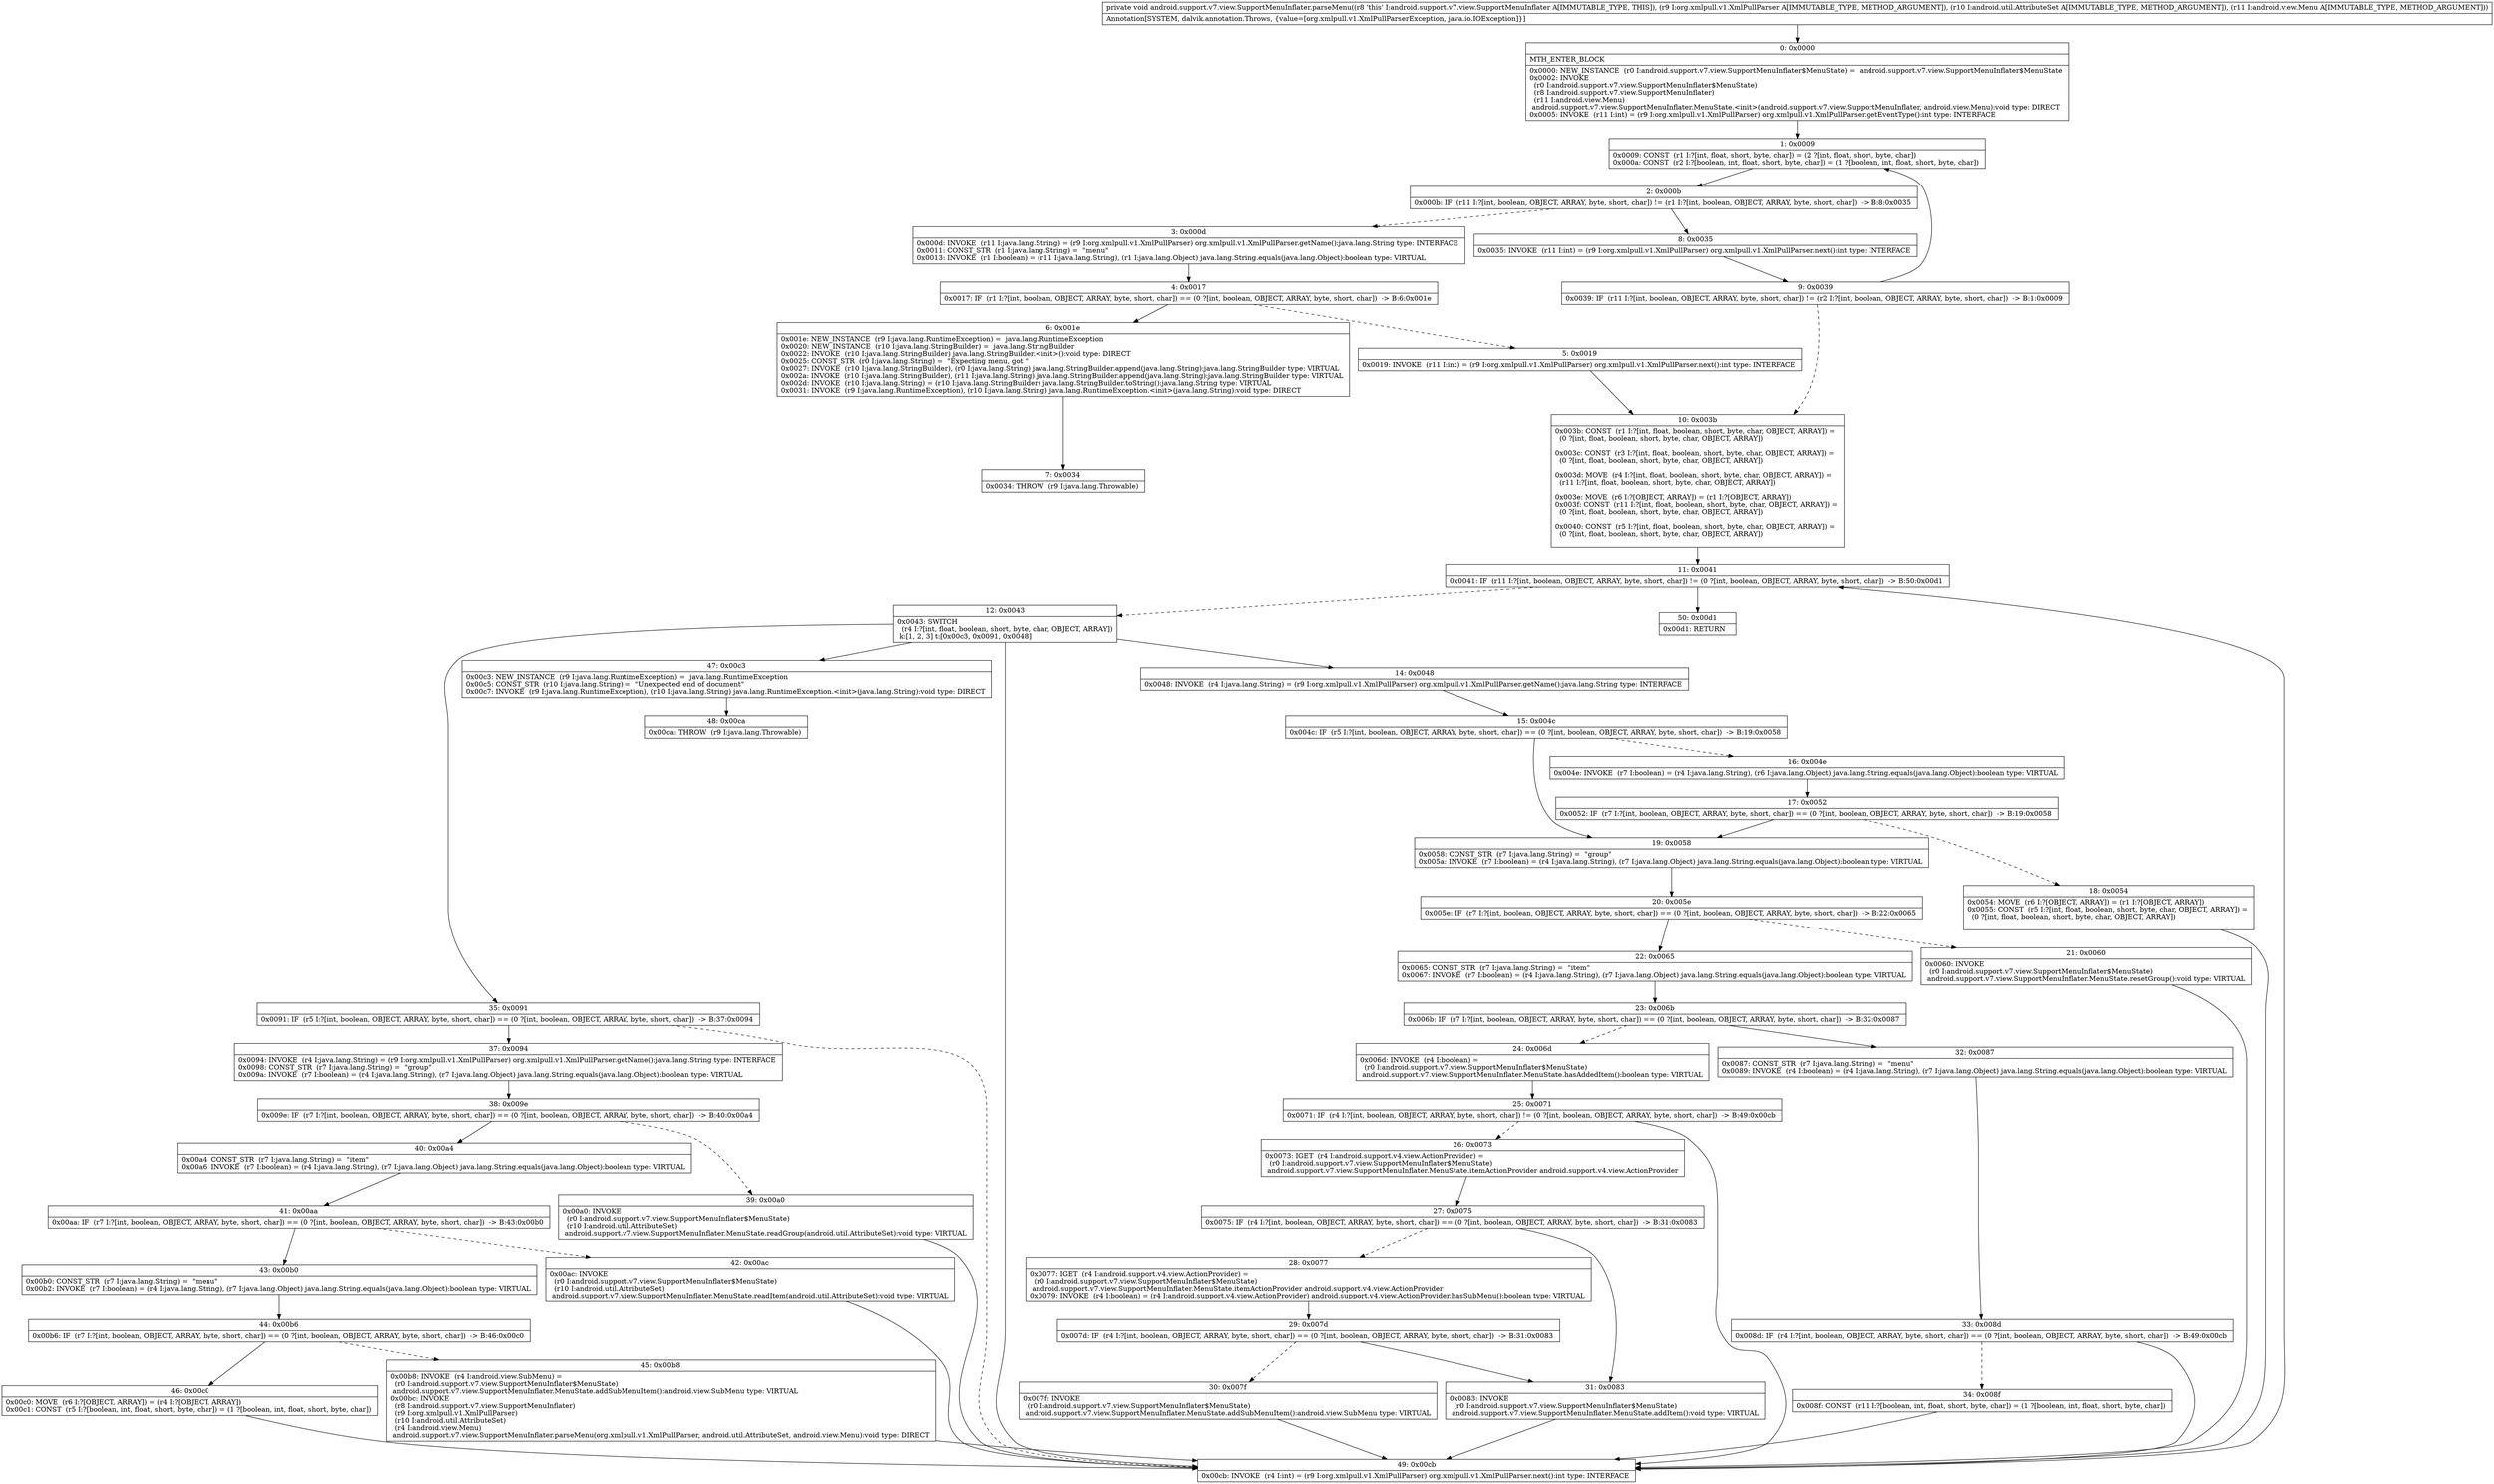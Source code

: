 digraph "CFG forandroid.support.v7.view.SupportMenuInflater.parseMenu(Lorg\/xmlpull\/v1\/XmlPullParser;Landroid\/util\/AttributeSet;Landroid\/view\/Menu;)V" {
Node_0 [shape=record,label="{0\:\ 0x0000|MTH_ENTER_BLOCK\l|0x0000: NEW_INSTANCE  (r0 I:android.support.v7.view.SupportMenuInflater$MenuState) =  android.support.v7.view.SupportMenuInflater$MenuState \l0x0002: INVOKE  \l  (r0 I:android.support.v7.view.SupportMenuInflater$MenuState)\l  (r8 I:android.support.v7.view.SupportMenuInflater)\l  (r11 I:android.view.Menu)\l android.support.v7.view.SupportMenuInflater.MenuState.\<init\>(android.support.v7.view.SupportMenuInflater, android.view.Menu):void type: DIRECT \l0x0005: INVOKE  (r11 I:int) = (r9 I:org.xmlpull.v1.XmlPullParser) org.xmlpull.v1.XmlPullParser.getEventType():int type: INTERFACE \l}"];
Node_1 [shape=record,label="{1\:\ 0x0009|0x0009: CONST  (r1 I:?[int, float, short, byte, char]) = (2 ?[int, float, short, byte, char]) \l0x000a: CONST  (r2 I:?[boolean, int, float, short, byte, char]) = (1 ?[boolean, int, float, short, byte, char]) \l}"];
Node_2 [shape=record,label="{2\:\ 0x000b|0x000b: IF  (r11 I:?[int, boolean, OBJECT, ARRAY, byte, short, char]) != (r1 I:?[int, boolean, OBJECT, ARRAY, byte, short, char])  \-\> B:8:0x0035 \l}"];
Node_3 [shape=record,label="{3\:\ 0x000d|0x000d: INVOKE  (r11 I:java.lang.String) = (r9 I:org.xmlpull.v1.XmlPullParser) org.xmlpull.v1.XmlPullParser.getName():java.lang.String type: INTERFACE \l0x0011: CONST_STR  (r1 I:java.lang.String) =  \"menu\" \l0x0013: INVOKE  (r1 I:boolean) = (r11 I:java.lang.String), (r1 I:java.lang.Object) java.lang.String.equals(java.lang.Object):boolean type: VIRTUAL \l}"];
Node_4 [shape=record,label="{4\:\ 0x0017|0x0017: IF  (r1 I:?[int, boolean, OBJECT, ARRAY, byte, short, char]) == (0 ?[int, boolean, OBJECT, ARRAY, byte, short, char])  \-\> B:6:0x001e \l}"];
Node_5 [shape=record,label="{5\:\ 0x0019|0x0019: INVOKE  (r11 I:int) = (r9 I:org.xmlpull.v1.XmlPullParser) org.xmlpull.v1.XmlPullParser.next():int type: INTERFACE \l}"];
Node_6 [shape=record,label="{6\:\ 0x001e|0x001e: NEW_INSTANCE  (r9 I:java.lang.RuntimeException) =  java.lang.RuntimeException \l0x0020: NEW_INSTANCE  (r10 I:java.lang.StringBuilder) =  java.lang.StringBuilder \l0x0022: INVOKE  (r10 I:java.lang.StringBuilder) java.lang.StringBuilder.\<init\>():void type: DIRECT \l0x0025: CONST_STR  (r0 I:java.lang.String) =  \"Expecting menu, got \" \l0x0027: INVOKE  (r10 I:java.lang.StringBuilder), (r0 I:java.lang.String) java.lang.StringBuilder.append(java.lang.String):java.lang.StringBuilder type: VIRTUAL \l0x002a: INVOKE  (r10 I:java.lang.StringBuilder), (r11 I:java.lang.String) java.lang.StringBuilder.append(java.lang.String):java.lang.StringBuilder type: VIRTUAL \l0x002d: INVOKE  (r10 I:java.lang.String) = (r10 I:java.lang.StringBuilder) java.lang.StringBuilder.toString():java.lang.String type: VIRTUAL \l0x0031: INVOKE  (r9 I:java.lang.RuntimeException), (r10 I:java.lang.String) java.lang.RuntimeException.\<init\>(java.lang.String):void type: DIRECT \l}"];
Node_7 [shape=record,label="{7\:\ 0x0034|0x0034: THROW  (r9 I:java.lang.Throwable) \l}"];
Node_8 [shape=record,label="{8\:\ 0x0035|0x0035: INVOKE  (r11 I:int) = (r9 I:org.xmlpull.v1.XmlPullParser) org.xmlpull.v1.XmlPullParser.next():int type: INTERFACE \l}"];
Node_9 [shape=record,label="{9\:\ 0x0039|0x0039: IF  (r11 I:?[int, boolean, OBJECT, ARRAY, byte, short, char]) != (r2 I:?[int, boolean, OBJECT, ARRAY, byte, short, char])  \-\> B:1:0x0009 \l}"];
Node_10 [shape=record,label="{10\:\ 0x003b|0x003b: CONST  (r1 I:?[int, float, boolean, short, byte, char, OBJECT, ARRAY]) = \l  (0 ?[int, float, boolean, short, byte, char, OBJECT, ARRAY])\l \l0x003c: CONST  (r3 I:?[int, float, boolean, short, byte, char, OBJECT, ARRAY]) = \l  (0 ?[int, float, boolean, short, byte, char, OBJECT, ARRAY])\l \l0x003d: MOVE  (r4 I:?[int, float, boolean, short, byte, char, OBJECT, ARRAY]) = \l  (r11 I:?[int, float, boolean, short, byte, char, OBJECT, ARRAY])\l \l0x003e: MOVE  (r6 I:?[OBJECT, ARRAY]) = (r1 I:?[OBJECT, ARRAY]) \l0x003f: CONST  (r11 I:?[int, float, boolean, short, byte, char, OBJECT, ARRAY]) = \l  (0 ?[int, float, boolean, short, byte, char, OBJECT, ARRAY])\l \l0x0040: CONST  (r5 I:?[int, float, boolean, short, byte, char, OBJECT, ARRAY]) = \l  (0 ?[int, float, boolean, short, byte, char, OBJECT, ARRAY])\l \l}"];
Node_11 [shape=record,label="{11\:\ 0x0041|0x0041: IF  (r11 I:?[int, boolean, OBJECT, ARRAY, byte, short, char]) != (0 ?[int, boolean, OBJECT, ARRAY, byte, short, char])  \-\> B:50:0x00d1 \l}"];
Node_12 [shape=record,label="{12\:\ 0x0043|0x0043: SWITCH  \l  (r4 I:?[int, float, boolean, short, byte, char, OBJECT, ARRAY])\l k:[1, 2, 3] t:[0x00c3, 0x0091, 0x0048] \l}"];
Node_14 [shape=record,label="{14\:\ 0x0048|0x0048: INVOKE  (r4 I:java.lang.String) = (r9 I:org.xmlpull.v1.XmlPullParser) org.xmlpull.v1.XmlPullParser.getName():java.lang.String type: INTERFACE \l}"];
Node_15 [shape=record,label="{15\:\ 0x004c|0x004c: IF  (r5 I:?[int, boolean, OBJECT, ARRAY, byte, short, char]) == (0 ?[int, boolean, OBJECT, ARRAY, byte, short, char])  \-\> B:19:0x0058 \l}"];
Node_16 [shape=record,label="{16\:\ 0x004e|0x004e: INVOKE  (r7 I:boolean) = (r4 I:java.lang.String), (r6 I:java.lang.Object) java.lang.String.equals(java.lang.Object):boolean type: VIRTUAL \l}"];
Node_17 [shape=record,label="{17\:\ 0x0052|0x0052: IF  (r7 I:?[int, boolean, OBJECT, ARRAY, byte, short, char]) == (0 ?[int, boolean, OBJECT, ARRAY, byte, short, char])  \-\> B:19:0x0058 \l}"];
Node_18 [shape=record,label="{18\:\ 0x0054|0x0054: MOVE  (r6 I:?[OBJECT, ARRAY]) = (r1 I:?[OBJECT, ARRAY]) \l0x0055: CONST  (r5 I:?[int, float, boolean, short, byte, char, OBJECT, ARRAY]) = \l  (0 ?[int, float, boolean, short, byte, char, OBJECT, ARRAY])\l \l}"];
Node_19 [shape=record,label="{19\:\ 0x0058|0x0058: CONST_STR  (r7 I:java.lang.String) =  \"group\" \l0x005a: INVOKE  (r7 I:boolean) = (r4 I:java.lang.String), (r7 I:java.lang.Object) java.lang.String.equals(java.lang.Object):boolean type: VIRTUAL \l}"];
Node_20 [shape=record,label="{20\:\ 0x005e|0x005e: IF  (r7 I:?[int, boolean, OBJECT, ARRAY, byte, short, char]) == (0 ?[int, boolean, OBJECT, ARRAY, byte, short, char])  \-\> B:22:0x0065 \l}"];
Node_21 [shape=record,label="{21\:\ 0x0060|0x0060: INVOKE  \l  (r0 I:android.support.v7.view.SupportMenuInflater$MenuState)\l android.support.v7.view.SupportMenuInflater.MenuState.resetGroup():void type: VIRTUAL \l}"];
Node_22 [shape=record,label="{22\:\ 0x0065|0x0065: CONST_STR  (r7 I:java.lang.String) =  \"item\" \l0x0067: INVOKE  (r7 I:boolean) = (r4 I:java.lang.String), (r7 I:java.lang.Object) java.lang.String.equals(java.lang.Object):boolean type: VIRTUAL \l}"];
Node_23 [shape=record,label="{23\:\ 0x006b|0x006b: IF  (r7 I:?[int, boolean, OBJECT, ARRAY, byte, short, char]) == (0 ?[int, boolean, OBJECT, ARRAY, byte, short, char])  \-\> B:32:0x0087 \l}"];
Node_24 [shape=record,label="{24\:\ 0x006d|0x006d: INVOKE  (r4 I:boolean) = \l  (r0 I:android.support.v7.view.SupportMenuInflater$MenuState)\l android.support.v7.view.SupportMenuInflater.MenuState.hasAddedItem():boolean type: VIRTUAL \l}"];
Node_25 [shape=record,label="{25\:\ 0x0071|0x0071: IF  (r4 I:?[int, boolean, OBJECT, ARRAY, byte, short, char]) != (0 ?[int, boolean, OBJECT, ARRAY, byte, short, char])  \-\> B:49:0x00cb \l}"];
Node_26 [shape=record,label="{26\:\ 0x0073|0x0073: IGET  (r4 I:android.support.v4.view.ActionProvider) = \l  (r0 I:android.support.v7.view.SupportMenuInflater$MenuState)\l android.support.v7.view.SupportMenuInflater.MenuState.itemActionProvider android.support.v4.view.ActionProvider \l}"];
Node_27 [shape=record,label="{27\:\ 0x0075|0x0075: IF  (r4 I:?[int, boolean, OBJECT, ARRAY, byte, short, char]) == (0 ?[int, boolean, OBJECT, ARRAY, byte, short, char])  \-\> B:31:0x0083 \l}"];
Node_28 [shape=record,label="{28\:\ 0x0077|0x0077: IGET  (r4 I:android.support.v4.view.ActionProvider) = \l  (r0 I:android.support.v7.view.SupportMenuInflater$MenuState)\l android.support.v7.view.SupportMenuInflater.MenuState.itemActionProvider android.support.v4.view.ActionProvider \l0x0079: INVOKE  (r4 I:boolean) = (r4 I:android.support.v4.view.ActionProvider) android.support.v4.view.ActionProvider.hasSubMenu():boolean type: VIRTUAL \l}"];
Node_29 [shape=record,label="{29\:\ 0x007d|0x007d: IF  (r4 I:?[int, boolean, OBJECT, ARRAY, byte, short, char]) == (0 ?[int, boolean, OBJECT, ARRAY, byte, short, char])  \-\> B:31:0x0083 \l}"];
Node_30 [shape=record,label="{30\:\ 0x007f|0x007f: INVOKE  \l  (r0 I:android.support.v7.view.SupportMenuInflater$MenuState)\l android.support.v7.view.SupportMenuInflater.MenuState.addSubMenuItem():android.view.SubMenu type: VIRTUAL \l}"];
Node_31 [shape=record,label="{31\:\ 0x0083|0x0083: INVOKE  \l  (r0 I:android.support.v7.view.SupportMenuInflater$MenuState)\l android.support.v7.view.SupportMenuInflater.MenuState.addItem():void type: VIRTUAL \l}"];
Node_32 [shape=record,label="{32\:\ 0x0087|0x0087: CONST_STR  (r7 I:java.lang.String) =  \"menu\" \l0x0089: INVOKE  (r4 I:boolean) = (r4 I:java.lang.String), (r7 I:java.lang.Object) java.lang.String.equals(java.lang.Object):boolean type: VIRTUAL \l}"];
Node_33 [shape=record,label="{33\:\ 0x008d|0x008d: IF  (r4 I:?[int, boolean, OBJECT, ARRAY, byte, short, char]) == (0 ?[int, boolean, OBJECT, ARRAY, byte, short, char])  \-\> B:49:0x00cb \l}"];
Node_34 [shape=record,label="{34\:\ 0x008f|0x008f: CONST  (r11 I:?[boolean, int, float, short, byte, char]) = (1 ?[boolean, int, float, short, byte, char]) \l}"];
Node_35 [shape=record,label="{35\:\ 0x0091|0x0091: IF  (r5 I:?[int, boolean, OBJECT, ARRAY, byte, short, char]) == (0 ?[int, boolean, OBJECT, ARRAY, byte, short, char])  \-\> B:37:0x0094 \l}"];
Node_37 [shape=record,label="{37\:\ 0x0094|0x0094: INVOKE  (r4 I:java.lang.String) = (r9 I:org.xmlpull.v1.XmlPullParser) org.xmlpull.v1.XmlPullParser.getName():java.lang.String type: INTERFACE \l0x0098: CONST_STR  (r7 I:java.lang.String) =  \"group\" \l0x009a: INVOKE  (r7 I:boolean) = (r4 I:java.lang.String), (r7 I:java.lang.Object) java.lang.String.equals(java.lang.Object):boolean type: VIRTUAL \l}"];
Node_38 [shape=record,label="{38\:\ 0x009e|0x009e: IF  (r7 I:?[int, boolean, OBJECT, ARRAY, byte, short, char]) == (0 ?[int, boolean, OBJECT, ARRAY, byte, short, char])  \-\> B:40:0x00a4 \l}"];
Node_39 [shape=record,label="{39\:\ 0x00a0|0x00a0: INVOKE  \l  (r0 I:android.support.v7.view.SupportMenuInflater$MenuState)\l  (r10 I:android.util.AttributeSet)\l android.support.v7.view.SupportMenuInflater.MenuState.readGroup(android.util.AttributeSet):void type: VIRTUAL \l}"];
Node_40 [shape=record,label="{40\:\ 0x00a4|0x00a4: CONST_STR  (r7 I:java.lang.String) =  \"item\" \l0x00a6: INVOKE  (r7 I:boolean) = (r4 I:java.lang.String), (r7 I:java.lang.Object) java.lang.String.equals(java.lang.Object):boolean type: VIRTUAL \l}"];
Node_41 [shape=record,label="{41\:\ 0x00aa|0x00aa: IF  (r7 I:?[int, boolean, OBJECT, ARRAY, byte, short, char]) == (0 ?[int, boolean, OBJECT, ARRAY, byte, short, char])  \-\> B:43:0x00b0 \l}"];
Node_42 [shape=record,label="{42\:\ 0x00ac|0x00ac: INVOKE  \l  (r0 I:android.support.v7.view.SupportMenuInflater$MenuState)\l  (r10 I:android.util.AttributeSet)\l android.support.v7.view.SupportMenuInflater.MenuState.readItem(android.util.AttributeSet):void type: VIRTUAL \l}"];
Node_43 [shape=record,label="{43\:\ 0x00b0|0x00b0: CONST_STR  (r7 I:java.lang.String) =  \"menu\" \l0x00b2: INVOKE  (r7 I:boolean) = (r4 I:java.lang.String), (r7 I:java.lang.Object) java.lang.String.equals(java.lang.Object):boolean type: VIRTUAL \l}"];
Node_44 [shape=record,label="{44\:\ 0x00b6|0x00b6: IF  (r7 I:?[int, boolean, OBJECT, ARRAY, byte, short, char]) == (0 ?[int, boolean, OBJECT, ARRAY, byte, short, char])  \-\> B:46:0x00c0 \l}"];
Node_45 [shape=record,label="{45\:\ 0x00b8|0x00b8: INVOKE  (r4 I:android.view.SubMenu) = \l  (r0 I:android.support.v7.view.SupportMenuInflater$MenuState)\l android.support.v7.view.SupportMenuInflater.MenuState.addSubMenuItem():android.view.SubMenu type: VIRTUAL \l0x00bc: INVOKE  \l  (r8 I:android.support.v7.view.SupportMenuInflater)\l  (r9 I:org.xmlpull.v1.XmlPullParser)\l  (r10 I:android.util.AttributeSet)\l  (r4 I:android.view.Menu)\l android.support.v7.view.SupportMenuInflater.parseMenu(org.xmlpull.v1.XmlPullParser, android.util.AttributeSet, android.view.Menu):void type: DIRECT \l}"];
Node_46 [shape=record,label="{46\:\ 0x00c0|0x00c0: MOVE  (r6 I:?[OBJECT, ARRAY]) = (r4 I:?[OBJECT, ARRAY]) \l0x00c1: CONST  (r5 I:?[boolean, int, float, short, byte, char]) = (1 ?[boolean, int, float, short, byte, char]) \l}"];
Node_47 [shape=record,label="{47\:\ 0x00c3|0x00c3: NEW_INSTANCE  (r9 I:java.lang.RuntimeException) =  java.lang.RuntimeException \l0x00c5: CONST_STR  (r10 I:java.lang.String) =  \"Unexpected end of document\" \l0x00c7: INVOKE  (r9 I:java.lang.RuntimeException), (r10 I:java.lang.String) java.lang.RuntimeException.\<init\>(java.lang.String):void type: DIRECT \l}"];
Node_48 [shape=record,label="{48\:\ 0x00ca|0x00ca: THROW  (r9 I:java.lang.Throwable) \l}"];
Node_49 [shape=record,label="{49\:\ 0x00cb|0x00cb: INVOKE  (r4 I:int) = (r9 I:org.xmlpull.v1.XmlPullParser) org.xmlpull.v1.XmlPullParser.next():int type: INTERFACE \l}"];
Node_50 [shape=record,label="{50\:\ 0x00d1|0x00d1: RETURN   \l}"];
MethodNode[shape=record,label="{private void android.support.v7.view.SupportMenuInflater.parseMenu((r8 'this' I:android.support.v7.view.SupportMenuInflater A[IMMUTABLE_TYPE, THIS]), (r9 I:org.xmlpull.v1.XmlPullParser A[IMMUTABLE_TYPE, METHOD_ARGUMENT]), (r10 I:android.util.AttributeSet A[IMMUTABLE_TYPE, METHOD_ARGUMENT]), (r11 I:android.view.Menu A[IMMUTABLE_TYPE, METHOD_ARGUMENT]))  | Annotation[SYSTEM, dalvik.annotation.Throws, \{value=[org.xmlpull.v1.XmlPullParserException, java.io.IOException]\}]\l}"];
MethodNode -> Node_0;
Node_0 -> Node_1;
Node_1 -> Node_2;
Node_2 -> Node_3[style=dashed];
Node_2 -> Node_8;
Node_3 -> Node_4;
Node_4 -> Node_5[style=dashed];
Node_4 -> Node_6;
Node_5 -> Node_10;
Node_6 -> Node_7;
Node_8 -> Node_9;
Node_9 -> Node_1;
Node_9 -> Node_10[style=dashed];
Node_10 -> Node_11;
Node_11 -> Node_12[style=dashed];
Node_11 -> Node_50;
Node_12 -> Node_14;
Node_12 -> Node_35;
Node_12 -> Node_47;
Node_12 -> Node_49;
Node_14 -> Node_15;
Node_15 -> Node_16[style=dashed];
Node_15 -> Node_19;
Node_16 -> Node_17;
Node_17 -> Node_18[style=dashed];
Node_17 -> Node_19;
Node_18 -> Node_49;
Node_19 -> Node_20;
Node_20 -> Node_21[style=dashed];
Node_20 -> Node_22;
Node_21 -> Node_49;
Node_22 -> Node_23;
Node_23 -> Node_24[style=dashed];
Node_23 -> Node_32;
Node_24 -> Node_25;
Node_25 -> Node_26[style=dashed];
Node_25 -> Node_49;
Node_26 -> Node_27;
Node_27 -> Node_28[style=dashed];
Node_27 -> Node_31;
Node_28 -> Node_29;
Node_29 -> Node_30[style=dashed];
Node_29 -> Node_31;
Node_30 -> Node_49;
Node_31 -> Node_49;
Node_32 -> Node_33;
Node_33 -> Node_34[style=dashed];
Node_33 -> Node_49;
Node_34 -> Node_49;
Node_35 -> Node_37;
Node_35 -> Node_49[style=dashed];
Node_37 -> Node_38;
Node_38 -> Node_39[style=dashed];
Node_38 -> Node_40;
Node_39 -> Node_49;
Node_40 -> Node_41;
Node_41 -> Node_42[style=dashed];
Node_41 -> Node_43;
Node_42 -> Node_49;
Node_43 -> Node_44;
Node_44 -> Node_45[style=dashed];
Node_44 -> Node_46;
Node_45 -> Node_49;
Node_46 -> Node_49;
Node_47 -> Node_48;
Node_49 -> Node_11;
}

